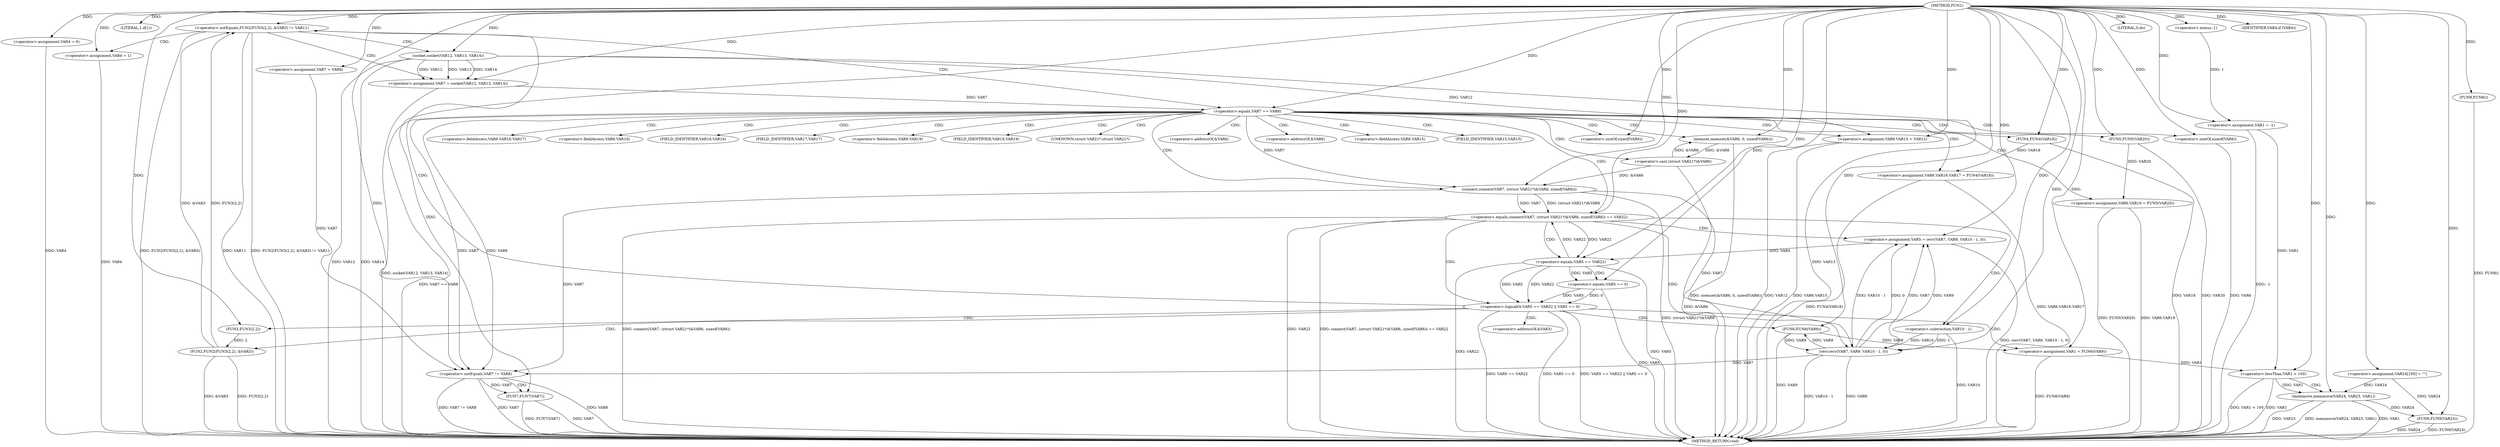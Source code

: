 digraph FUN1 {  
"1000100" [label = "(METHOD,FUN1)" ]
"1000241" [label = "(METHOD_RETURN,void)" ]
"1000103" [label = "(<operator>.assignment,VAR1 = -1)" ]
"1000105" [label = "(<operator>.minus,-1)" ]
"1000108" [label = "(LITERAL,1,if(1))" ]
"1000113" [label = "(<operator>.assignment,VAR4 = 0)" ]
"1000119" [label = "(<operator>.assignment,VAR7 = VAR8)" ]
"1000126" [label = "(<operator>.notEquals,FUN2(FUN3(2,2), &VAR3) != VAR11)" ]
"1000127" [label = "(FUN2,FUN2(FUN3(2,2), &VAR3))" ]
"1000128" [label = "(FUN3,FUN3(2,2))" ]
"1000136" [label = "(<operator>.assignment,VAR4 = 1)" ]
"1000139" [label = "(<operator>.assignment,VAR7 = socket(VAR12, VAR13, VAR14))" ]
"1000141" [label = "(socket,socket(VAR12, VAR13, VAR14))" ]
"1000146" [label = "(<operator>.equals,VAR7 == VAR8)" ]
"1000151" [label = "(memset,memset(&VAR6, 0, sizeof(VAR6)))" ]
"1000155" [label = "(<operator>.sizeOf,sizeof(VAR6))" ]
"1000157" [label = "(<operator>.assignment,VAR6.VAR15 = VAR12)" ]
"1000162" [label = "(<operator>.assignment,VAR6.VAR16.VAR17 = FUN4(VAR18))" ]
"1000168" [label = "(FUN4,FUN4(VAR18))" ]
"1000170" [label = "(<operator>.assignment,VAR6.VAR19 = FUN5(VAR20))" ]
"1000174" [label = "(FUN5,FUN5(VAR20))" ]
"1000177" [label = "(<operator>.equals,connect(VAR7, (struct VAR21*)&VAR6, sizeof(VAR6)) == VAR22)" ]
"1000178" [label = "(connect,connect(VAR7, (struct VAR21*)&VAR6, sizeof(VAR6)))" ]
"1000180" [label = "(<operator>.cast,(struct VAR21*)&VAR6)" ]
"1000184" [label = "(<operator>.sizeOf,sizeof(VAR6))" ]
"1000189" [label = "(<operator>.assignment,VAR5 = recv(VAR7, VAR9, VAR10 - 1, 0))" ]
"1000191" [label = "(recv,recv(VAR7, VAR9, VAR10 - 1, 0))" ]
"1000194" [label = "(<operator>.subtraction,VAR10 - 1)" ]
"1000199" [label = "(<operator>.logicalOr,VAR5 == VAR22 || VAR5 == 0)" ]
"1000200" [label = "(<operator>.equals,VAR5 == VAR22)" ]
"1000203" [label = "(<operator>.equals,VAR5 == 0)" ]
"1000208" [label = "(<operator>.assignment,VAR1 = FUN6(VAR9))" ]
"1000210" [label = "(FUN6,FUN6(VAR9))" ]
"1000212" [label = "(LITERAL,0,do)" ]
"1000214" [label = "(<operator>.notEquals,VAR7 != VAR8)" ]
"1000218" [label = "(FUN7,FUN7(VAR7))" ]
"1000221" [label = "(IDENTIFIER,VAR4,if (VAR4))" ]
"1000223" [label = "(FUN8,FUN8())" ]
"1000227" [label = "(<operator>.assignment,VAR24[100] = \"\")" ]
"1000231" [label = "(<operator>.lessThan,VAR1 < 100)" ]
"1000235" [label = "(memmove,memmove(VAR24, VAR23, VAR1))" ]
"1000239" [label = "(FUN9,FUN9(VAR24))" ]
"1000131" [label = "(<operator>.addressOf,&VAR3)" ]
"1000152" [label = "(<operator>.addressOf,&VAR6)" ]
"1000158" [label = "(<operator>.fieldAccess,VAR6.VAR15)" ]
"1000160" [label = "(FIELD_IDENTIFIER,VAR15,VAR15)" ]
"1000163" [label = "(<operator>.fieldAccess,VAR6.VAR16.VAR17)" ]
"1000164" [label = "(<operator>.fieldAccess,VAR6.VAR16)" ]
"1000166" [label = "(FIELD_IDENTIFIER,VAR16,VAR16)" ]
"1000167" [label = "(FIELD_IDENTIFIER,VAR17,VAR17)" ]
"1000171" [label = "(<operator>.fieldAccess,VAR6.VAR19)" ]
"1000173" [label = "(FIELD_IDENTIFIER,VAR19,VAR19)" ]
"1000181" [label = "(UNKNOWN,struct VAR21*,struct VAR21*)" ]
"1000182" [label = "(<operator>.addressOf,&VAR6)" ]
  "1000141" -> "1000241"  [ label = "DDG: VAR12"] 
  "1000184" -> "1000241"  [ label = "DDG: VAR6"] 
  "1000126" -> "1000241"  [ label = "DDG: FUN2(FUN3(2,2), &VAR3)"] 
  "1000231" -> "1000241"  [ label = "DDG: VAR1 < 100"] 
  "1000126" -> "1000241"  [ label = "DDG: VAR11"] 
  "1000127" -> "1000241"  [ label = "DDG: FUN3(2,2)"] 
  "1000157" -> "1000241"  [ label = "DDG: VAR12"] 
  "1000180" -> "1000241"  [ label = "DDG: &VAR6"] 
  "1000177" -> "1000241"  [ label = "DDG: connect(VAR7, (struct VAR21*)&VAR6, sizeof(VAR6))"] 
  "1000162" -> "1000241"  [ label = "DDG: FUN4(VAR18)"] 
  "1000177" -> "1000241"  [ label = "DDG: VAR22"] 
  "1000126" -> "1000241"  [ label = "DDG: FUN2(FUN3(2,2), &VAR3) != VAR11"] 
  "1000191" -> "1000241"  [ label = "DDG: VAR10 - 1"] 
  "1000200" -> "1000241"  [ label = "DDG: VAR5"] 
  "1000223" -> "1000241"  [ label = "DDG: FUN8()"] 
  "1000235" -> "1000241"  [ label = "DDG: VAR23"] 
  "1000208" -> "1000241"  [ label = "DDG: FUN6(VAR9)"] 
  "1000151" -> "1000241"  [ label = "DDG: memset(&VAR6, 0, sizeof(VAR6))"] 
  "1000239" -> "1000241"  [ label = "DDG: FUN9(VAR24)"] 
  "1000168" -> "1000241"  [ label = "DDG: VAR18"] 
  "1000235" -> "1000241"  [ label = "DDG: memmove(VAR24, VAR23, VAR1)"] 
  "1000199" -> "1000241"  [ label = "DDG: VAR5 == VAR22"] 
  "1000214" -> "1000241"  [ label = "DDG: VAR8"] 
  "1000103" -> "1000241"  [ label = "DDG: -1"] 
  "1000218" -> "1000241"  [ label = "DDG: VAR7"] 
  "1000239" -> "1000241"  [ label = "DDG: VAR24"] 
  "1000214" -> "1000241"  [ label = "DDG: VAR7 != VAR8"] 
  "1000235" -> "1000241"  [ label = "DDG: VAR1"] 
  "1000113" -> "1000241"  [ label = "DDG: VAR4"] 
  "1000139" -> "1000241"  [ label = "DDG: socket(VAR12, VAR13, VAR14)"] 
  "1000194" -> "1000241"  [ label = "DDG: VAR10"] 
  "1000141" -> "1000241"  [ label = "DDG: VAR14"] 
  "1000157" -> "1000241"  [ label = "DDG: VAR6.VAR15"] 
  "1000189" -> "1000241"  [ label = "DDG: recv(VAR7, VAR9, VAR10 - 1, 0)"] 
  "1000178" -> "1000241"  [ label = "DDG: (struct VAR21*)&VAR6"] 
  "1000218" -> "1000241"  [ label = "DDG: FUN7(VAR7)"] 
  "1000199" -> "1000241"  [ label = "DDG: VAR5 == 0"] 
  "1000199" -> "1000241"  [ label = "DDG: VAR5 == VAR22 || VAR5 == 0"] 
  "1000231" -> "1000241"  [ label = "DDG: VAR1"] 
  "1000191" -> "1000241"  [ label = "DDG: VAR9"] 
  "1000210" -> "1000241"  [ label = "DDG: VAR9"] 
  "1000141" -> "1000241"  [ label = "DDG: VAR13"] 
  "1000170" -> "1000241"  [ label = "DDG: VAR6.VAR19"] 
  "1000214" -> "1000241"  [ label = "DDG: VAR7"] 
  "1000177" -> "1000241"  [ label = "DDG: connect(VAR7, (struct VAR21*)&VAR6, sizeof(VAR6)) == VAR22"] 
  "1000162" -> "1000241"  [ label = "DDG: VAR6.VAR16.VAR17"] 
  "1000146" -> "1000241"  [ label = "DDG: VAR7 == VAR8"] 
  "1000170" -> "1000241"  [ label = "DDG: FUN5(VAR20)"] 
  "1000136" -> "1000241"  [ label = "DDG: VAR4"] 
  "1000174" -> "1000241"  [ label = "DDG: VAR20"] 
  "1000203" -> "1000241"  [ label = "DDG: VAR5"] 
  "1000127" -> "1000241"  [ label = "DDG: &VAR3"] 
  "1000200" -> "1000241"  [ label = "DDG: VAR22"] 
  "1000105" -> "1000103"  [ label = "DDG: 1"] 
  "1000100" -> "1000103"  [ label = "DDG: "] 
  "1000100" -> "1000105"  [ label = "DDG: "] 
  "1000100" -> "1000108"  [ label = "DDG: "] 
  "1000100" -> "1000113"  [ label = "DDG: "] 
  "1000100" -> "1000119"  [ label = "DDG: "] 
  "1000127" -> "1000126"  [ label = "DDG: FUN3(2,2)"] 
  "1000127" -> "1000126"  [ label = "DDG: &VAR3"] 
  "1000128" -> "1000127"  [ label = "DDG: 2"] 
  "1000100" -> "1000128"  [ label = "DDG: "] 
  "1000100" -> "1000126"  [ label = "DDG: "] 
  "1000100" -> "1000136"  [ label = "DDG: "] 
  "1000141" -> "1000139"  [ label = "DDG: VAR12"] 
  "1000141" -> "1000139"  [ label = "DDG: VAR13"] 
  "1000141" -> "1000139"  [ label = "DDG: VAR14"] 
  "1000100" -> "1000139"  [ label = "DDG: "] 
  "1000100" -> "1000141"  [ label = "DDG: "] 
  "1000139" -> "1000146"  [ label = "DDG: VAR7"] 
  "1000100" -> "1000146"  [ label = "DDG: "] 
  "1000180" -> "1000151"  [ label = "DDG: &VAR6"] 
  "1000100" -> "1000151"  [ label = "DDG: "] 
  "1000100" -> "1000155"  [ label = "DDG: "] 
  "1000141" -> "1000157"  [ label = "DDG: VAR12"] 
  "1000100" -> "1000157"  [ label = "DDG: "] 
  "1000168" -> "1000162"  [ label = "DDG: VAR18"] 
  "1000100" -> "1000168"  [ label = "DDG: "] 
  "1000174" -> "1000170"  [ label = "DDG: VAR20"] 
  "1000100" -> "1000174"  [ label = "DDG: "] 
  "1000178" -> "1000177"  [ label = "DDG: VAR7"] 
  "1000178" -> "1000177"  [ label = "DDG: (struct VAR21*)&VAR6"] 
  "1000146" -> "1000178"  [ label = "DDG: VAR7"] 
  "1000100" -> "1000178"  [ label = "DDG: "] 
  "1000180" -> "1000178"  [ label = "DDG: &VAR6"] 
  "1000151" -> "1000180"  [ label = "DDG: &VAR6"] 
  "1000100" -> "1000184"  [ label = "DDG: "] 
  "1000200" -> "1000177"  [ label = "DDG: VAR22"] 
  "1000100" -> "1000177"  [ label = "DDG: "] 
  "1000191" -> "1000189"  [ label = "DDG: VAR7"] 
  "1000191" -> "1000189"  [ label = "DDG: VAR9"] 
  "1000191" -> "1000189"  [ label = "DDG: VAR10 - 1"] 
  "1000191" -> "1000189"  [ label = "DDG: 0"] 
  "1000100" -> "1000189"  [ label = "DDG: "] 
  "1000178" -> "1000191"  [ label = "DDG: VAR7"] 
  "1000100" -> "1000191"  [ label = "DDG: "] 
  "1000210" -> "1000191"  [ label = "DDG: VAR9"] 
  "1000194" -> "1000191"  [ label = "DDG: VAR10"] 
  "1000194" -> "1000191"  [ label = "DDG: 1"] 
  "1000100" -> "1000194"  [ label = "DDG: "] 
  "1000200" -> "1000199"  [ label = "DDG: VAR5"] 
  "1000200" -> "1000199"  [ label = "DDG: VAR22"] 
  "1000189" -> "1000200"  [ label = "DDG: VAR5"] 
  "1000100" -> "1000200"  [ label = "DDG: "] 
  "1000177" -> "1000200"  [ label = "DDG: VAR22"] 
  "1000203" -> "1000199"  [ label = "DDG: VAR5"] 
  "1000203" -> "1000199"  [ label = "DDG: 0"] 
  "1000200" -> "1000203"  [ label = "DDG: VAR5"] 
  "1000100" -> "1000203"  [ label = "DDG: "] 
  "1000210" -> "1000208"  [ label = "DDG: VAR9"] 
  "1000100" -> "1000208"  [ label = "DDG: "] 
  "1000191" -> "1000210"  [ label = "DDG: VAR9"] 
  "1000100" -> "1000210"  [ label = "DDG: "] 
  "1000100" -> "1000212"  [ label = "DDG: "] 
  "1000178" -> "1000214"  [ label = "DDG: VAR7"] 
  "1000119" -> "1000214"  [ label = "DDG: VAR7"] 
  "1000146" -> "1000214"  [ label = "DDG: VAR7"] 
  "1000191" -> "1000214"  [ label = "DDG: VAR7"] 
  "1000100" -> "1000214"  [ label = "DDG: "] 
  "1000146" -> "1000214"  [ label = "DDG: VAR8"] 
  "1000214" -> "1000218"  [ label = "DDG: VAR7"] 
  "1000100" -> "1000218"  [ label = "DDG: "] 
  "1000100" -> "1000221"  [ label = "DDG: "] 
  "1000100" -> "1000223"  [ label = "DDG: "] 
  "1000100" -> "1000227"  [ label = "DDG: "] 
  "1000208" -> "1000231"  [ label = "DDG: VAR1"] 
  "1000103" -> "1000231"  [ label = "DDG: VAR1"] 
  "1000100" -> "1000231"  [ label = "DDG: "] 
  "1000227" -> "1000235"  [ label = "DDG: VAR24"] 
  "1000100" -> "1000235"  [ label = "DDG: "] 
  "1000231" -> "1000235"  [ label = "DDG: VAR1"] 
  "1000235" -> "1000239"  [ label = "DDG: VAR24"] 
  "1000227" -> "1000239"  [ label = "DDG: VAR24"] 
  "1000100" -> "1000239"  [ label = "DDG: "] 
  "1000126" -> "1000141"  [ label = "CDG: "] 
  "1000126" -> "1000139"  [ label = "CDG: "] 
  "1000126" -> "1000146"  [ label = "CDG: "] 
  "1000126" -> "1000136"  [ label = "CDG: "] 
  "1000146" -> "1000164"  [ label = "CDG: "] 
  "1000146" -> "1000174"  [ label = "CDG: "] 
  "1000146" -> "1000182"  [ label = "CDG: "] 
  "1000146" -> "1000166"  [ label = "CDG: "] 
  "1000146" -> "1000180"  [ label = "CDG: "] 
  "1000146" -> "1000157"  [ label = "CDG: "] 
  "1000146" -> "1000167"  [ label = "CDG: "] 
  "1000146" -> "1000151"  [ label = "CDG: "] 
  "1000146" -> "1000160"  [ label = "CDG: "] 
  "1000146" -> "1000152"  [ label = "CDG: "] 
  "1000146" -> "1000163"  [ label = "CDG: "] 
  "1000146" -> "1000168"  [ label = "CDG: "] 
  "1000146" -> "1000178"  [ label = "CDG: "] 
  "1000146" -> "1000173"  [ label = "CDG: "] 
  "1000146" -> "1000158"  [ label = "CDG: "] 
  "1000146" -> "1000155"  [ label = "CDG: "] 
  "1000146" -> "1000170"  [ label = "CDG: "] 
  "1000146" -> "1000171"  [ label = "CDG: "] 
  "1000146" -> "1000184"  [ label = "CDG: "] 
  "1000146" -> "1000177"  [ label = "CDG: "] 
  "1000146" -> "1000162"  [ label = "CDG: "] 
  "1000146" -> "1000181"  [ label = "CDG: "] 
  "1000177" -> "1000200"  [ label = "CDG: "] 
  "1000177" -> "1000191"  [ label = "CDG: "] 
  "1000177" -> "1000199"  [ label = "CDG: "] 
  "1000177" -> "1000194"  [ label = "CDG: "] 
  "1000177" -> "1000189"  [ label = "CDG: "] 
  "1000199" -> "1000208"  [ label = "CDG: "] 
  "1000199" -> "1000210"  [ label = "CDG: "] 
  "1000199" -> "1000127"  [ label = "CDG: "] 
  "1000199" -> "1000128"  [ label = "CDG: "] 
  "1000199" -> "1000126"  [ label = "CDG: "] 
  "1000199" -> "1000131"  [ label = "CDG: "] 
  "1000200" -> "1000203"  [ label = "CDG: "] 
  "1000214" -> "1000218"  [ label = "CDG: "] 
  "1000231" -> "1000235"  [ label = "CDG: "] 
}

